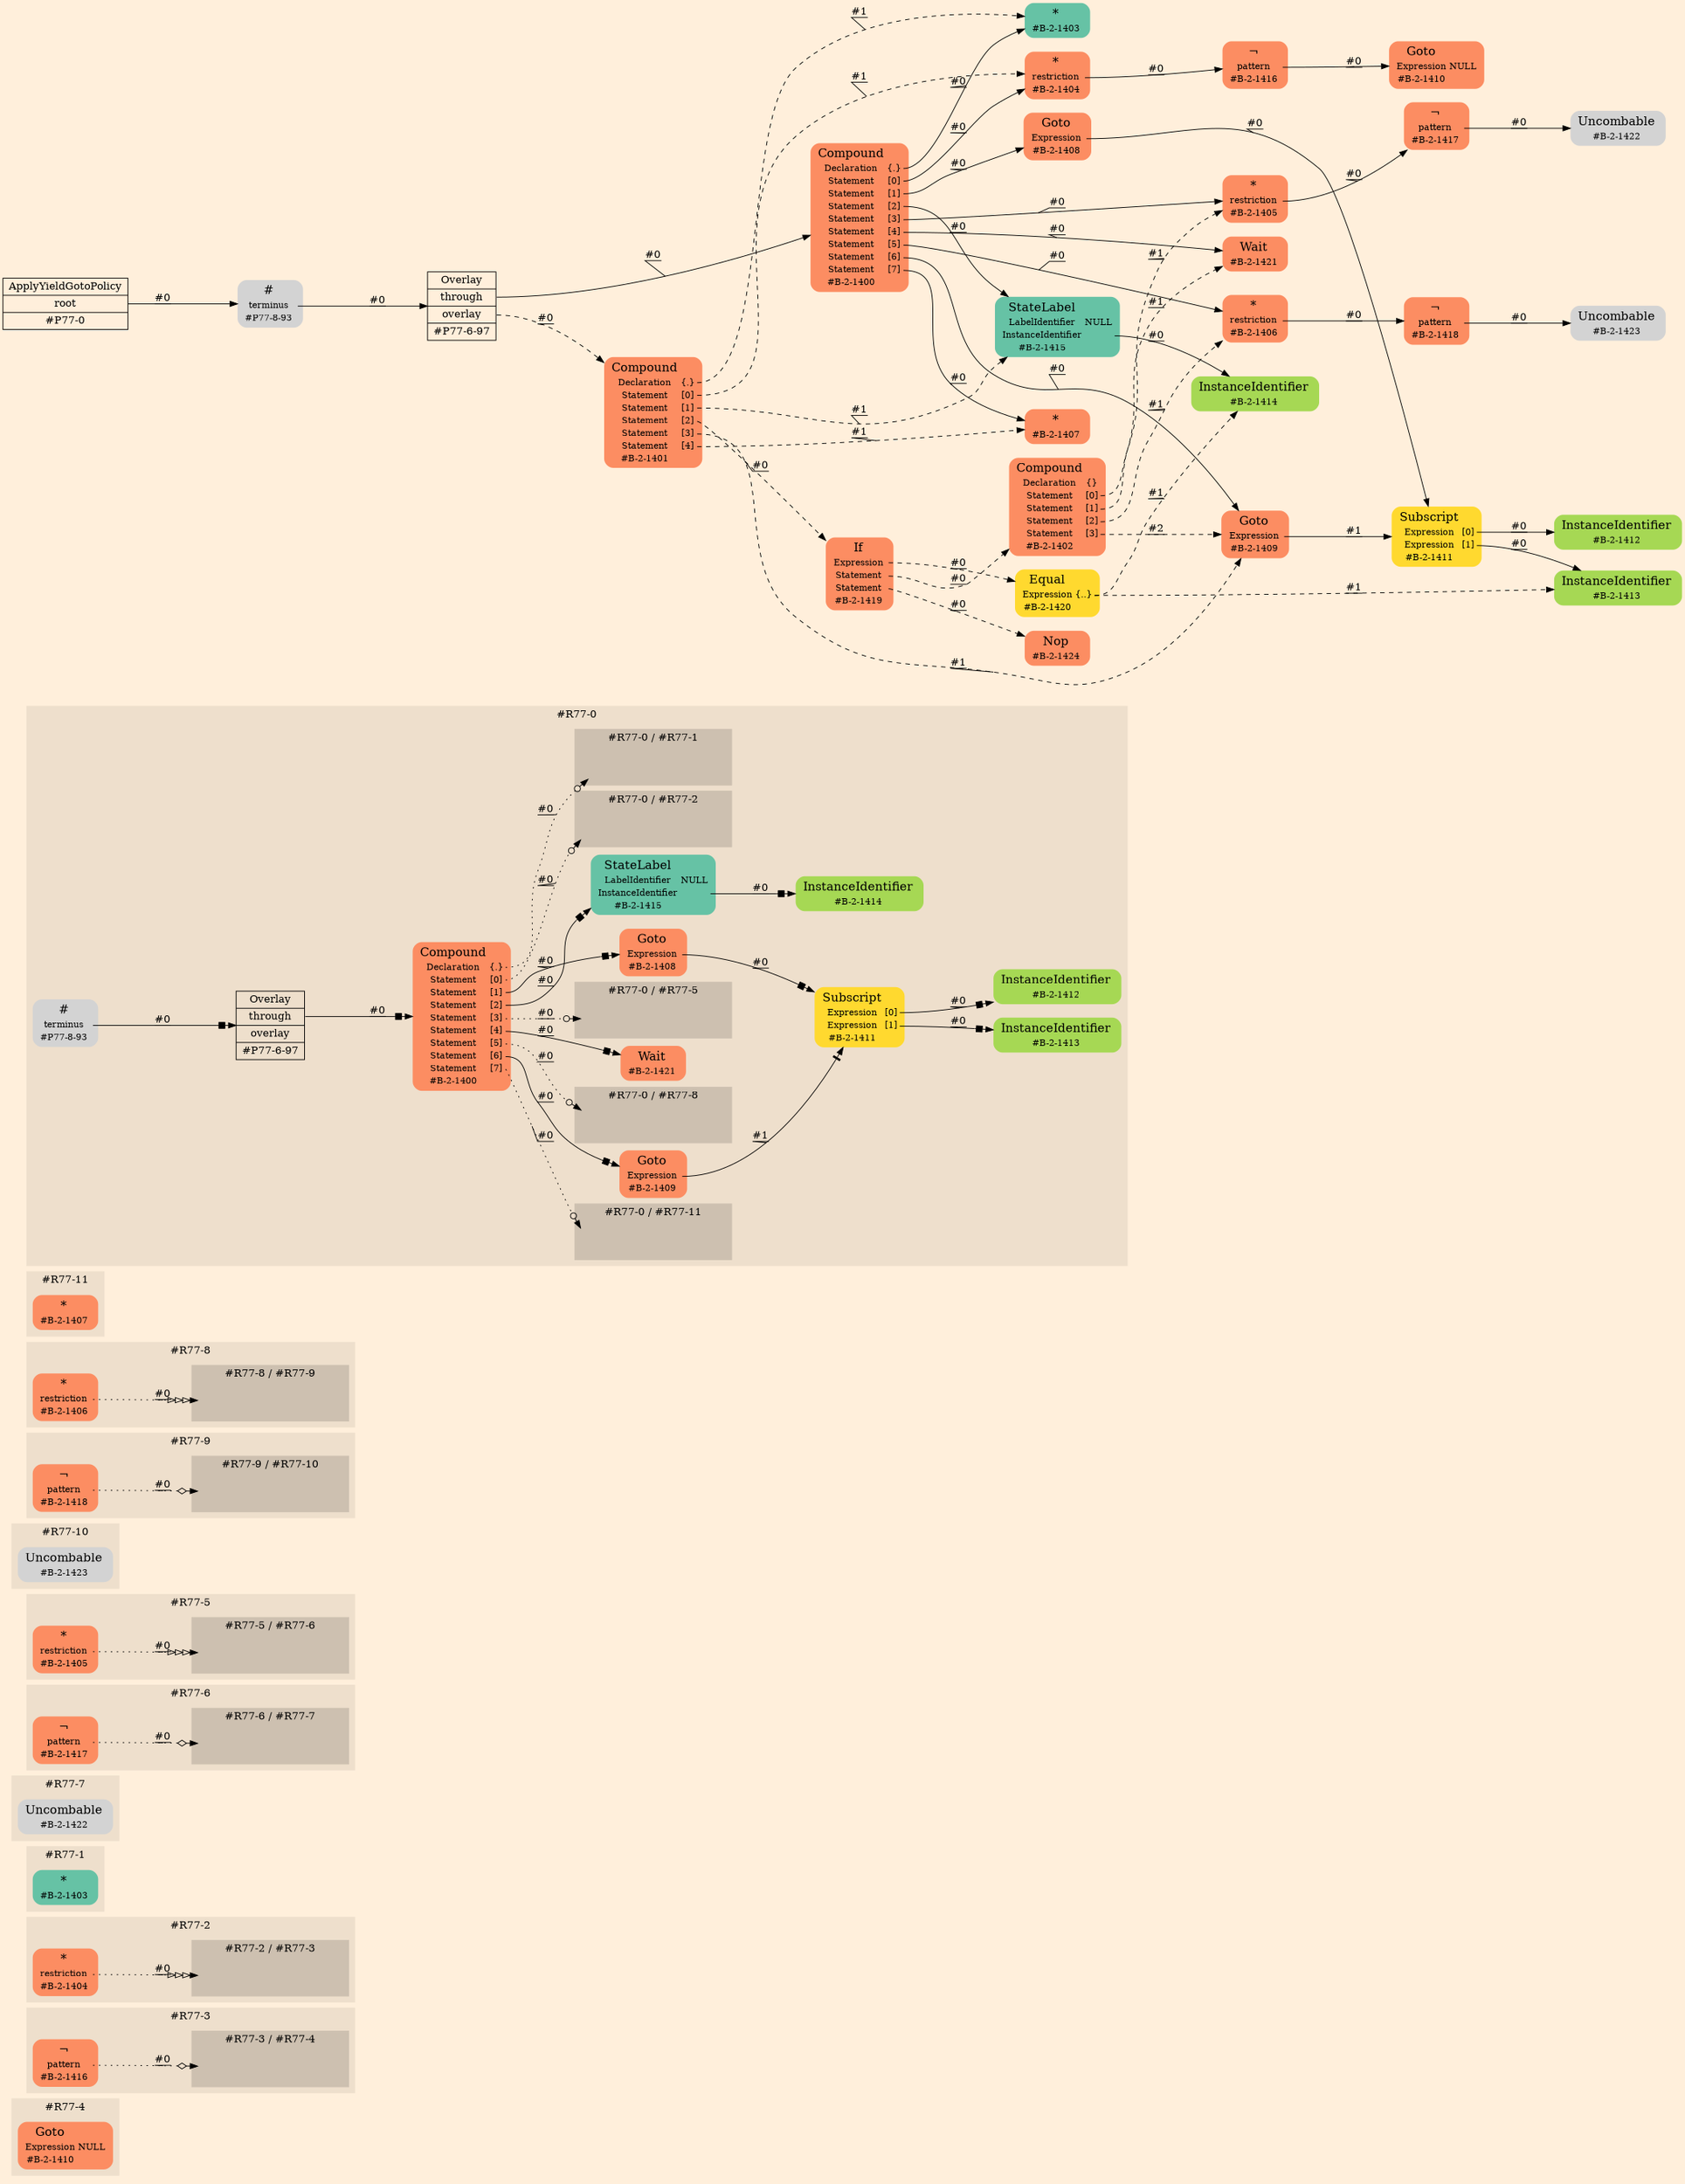 digraph Inferno {
graph [
    rankdir = "LR"
    ranksep = 1.0
    size = "14,20"
    bgcolor = antiquewhite1
    color = black
    fontcolor = black
];
node [
];

// -------------------- figure #R77-4 --------------------
subgraph "cluster#R77-4" {
    label = "#R77-4"
    style = "filled"
    color = antiquewhite2
    "#R77-4 / #B-2-1410" [
        shape = "plaintext"
        fillcolor = "/set28/2"
        label = <<TABLE BORDER="0" CELLBORDER="0" CELLSPACING="0">
         <TR><TD><FONT POINT-SIZE="16.0">Goto</FONT></TD><TD></TD></TR>
         <TR><TD>Expression</TD><TD PORT="port0">NULL</TD></TR>
         <TR><TD>#B-2-1410</TD><TD PORT="port1"></TD></TR>
        </TABLE>>
        style = "rounded,filled"
        fontsize = "12"
    ];
    
}


// -------------------- figure #R77-3 --------------------
subgraph "cluster#R77-3" {
    label = "#R77-3"
    style = "filled"
    color = antiquewhite2
    "#R77-3 / #B-2-1416" [
        shape = "plaintext"
        fillcolor = "/set28/2"
        label = <<TABLE BORDER="0" CELLBORDER="0" CELLSPACING="0">
         <TR><TD><FONT POINT-SIZE="16.0">¬</FONT></TD><TD></TD></TR>
         <TR><TD>pattern</TD><TD PORT="port0"></TD></TR>
         <TR><TD>#B-2-1416</TD><TD PORT="port1"></TD></TR>
        </TABLE>>
        style = "rounded,filled"
        fontsize = "12"
    ];
    
    subgraph "cluster#R77-3 / #R77-4" {
        label = "#R77-3 / #R77-4"
        style = "filled"
        color = antiquewhite3
        "#R77-3 / #0 / #B-2-1410" [
            shape = "none"
            style = "invisible"
        ];
        
    }
    
}


// -------------------- figure #R77-2 --------------------
subgraph "cluster#R77-2" {
    label = "#R77-2"
    style = "filled"
    color = antiquewhite2
    "#R77-2 / #B-2-1404" [
        shape = "plaintext"
        fillcolor = "/set28/2"
        label = <<TABLE BORDER="0" CELLBORDER="0" CELLSPACING="0">
         <TR><TD><FONT POINT-SIZE="16.0">*</FONT></TD><TD></TD></TR>
         <TR><TD>restriction</TD><TD PORT="port0"></TD></TR>
         <TR><TD>#B-2-1404</TD><TD PORT="port1"></TD></TR>
        </TABLE>>
        style = "rounded,filled"
        fontsize = "12"
    ];
    
    subgraph "cluster#R77-2 / #R77-3" {
        label = "#R77-2 / #R77-3"
        style = "filled"
        color = antiquewhite3
        "#R77-2 / #0 / #B-2-1416" [
            shape = "none"
            style = "invisible"
        ];
        
    }
    
}


// -------------------- figure #R77-1 --------------------
subgraph "cluster#R77-1" {
    label = "#R77-1"
    style = "filled"
    color = antiquewhite2
    "#R77-1 / #B-2-1403" [
        shape = "plaintext"
        fillcolor = "/set28/1"
        label = <<TABLE BORDER="0" CELLBORDER="0" CELLSPACING="0">
         <TR><TD><FONT POINT-SIZE="16.0">*</FONT></TD><TD></TD></TR>
         <TR><TD>#B-2-1403</TD><TD PORT="port0"></TD></TR>
        </TABLE>>
        style = "rounded,filled"
        fontsize = "12"
    ];
    
}


// -------------------- figure #R77-7 --------------------
subgraph "cluster#R77-7" {
    label = "#R77-7"
    style = "filled"
    color = antiquewhite2
    "#R77-7 / #B-2-1422" [
        shape = "plaintext"
        label = <<TABLE BORDER="0" CELLBORDER="0" CELLSPACING="0">
         <TR><TD><FONT POINT-SIZE="16.0">Uncombable</FONT></TD><TD></TD></TR>
         <TR><TD>#B-2-1422</TD><TD PORT="port0"></TD></TR>
        </TABLE>>
        style = "rounded,filled"
        fontsize = "12"
    ];
    
}


// -------------------- figure #R77-6 --------------------
subgraph "cluster#R77-6" {
    label = "#R77-6"
    style = "filled"
    color = antiquewhite2
    "#R77-6 / #B-2-1417" [
        shape = "plaintext"
        fillcolor = "/set28/2"
        label = <<TABLE BORDER="0" CELLBORDER="0" CELLSPACING="0">
         <TR><TD><FONT POINT-SIZE="16.0">¬</FONT></TD><TD></TD></TR>
         <TR><TD>pattern</TD><TD PORT="port0"></TD></TR>
         <TR><TD>#B-2-1417</TD><TD PORT="port1"></TD></TR>
        </TABLE>>
        style = "rounded,filled"
        fontsize = "12"
    ];
    
    subgraph "cluster#R77-6 / #R77-7" {
        label = "#R77-6 / #R77-7"
        style = "filled"
        color = antiquewhite3
        "#R77-6 / #0 / #B-2-1422" [
            shape = "none"
            style = "invisible"
        ];
        
    }
    
}


// -------------------- figure #R77-5 --------------------
subgraph "cluster#R77-5" {
    label = "#R77-5"
    style = "filled"
    color = antiquewhite2
    "#R77-5 / #B-2-1405" [
        shape = "plaintext"
        fillcolor = "/set28/2"
        label = <<TABLE BORDER="0" CELLBORDER="0" CELLSPACING="0">
         <TR><TD><FONT POINT-SIZE="16.0">*</FONT></TD><TD></TD></TR>
         <TR><TD>restriction</TD><TD PORT="port0"></TD></TR>
         <TR><TD>#B-2-1405</TD><TD PORT="port1"></TD></TR>
        </TABLE>>
        style = "rounded,filled"
        fontsize = "12"
    ];
    
    subgraph "cluster#R77-5 / #R77-6" {
        label = "#R77-5 / #R77-6"
        style = "filled"
        color = antiquewhite3
        "#R77-5 / #0 / #B-2-1417" [
            shape = "none"
            style = "invisible"
        ];
        
    }
    
}


// -------------------- figure #R77-10 --------------------
subgraph "cluster#R77-10" {
    label = "#R77-10"
    style = "filled"
    color = antiquewhite2
    "#R77-10 / #B-2-1423" [
        shape = "plaintext"
        label = <<TABLE BORDER="0" CELLBORDER="0" CELLSPACING="0">
         <TR><TD><FONT POINT-SIZE="16.0">Uncombable</FONT></TD><TD></TD></TR>
         <TR><TD>#B-2-1423</TD><TD PORT="port0"></TD></TR>
        </TABLE>>
        style = "rounded,filled"
        fontsize = "12"
    ];
    
}


// -------------------- figure #R77-9 --------------------
subgraph "cluster#R77-9" {
    label = "#R77-9"
    style = "filled"
    color = antiquewhite2
    "#R77-9 / #B-2-1418" [
        shape = "plaintext"
        fillcolor = "/set28/2"
        label = <<TABLE BORDER="0" CELLBORDER="0" CELLSPACING="0">
         <TR><TD><FONT POINT-SIZE="16.0">¬</FONT></TD><TD></TD></TR>
         <TR><TD>pattern</TD><TD PORT="port0"></TD></TR>
         <TR><TD>#B-2-1418</TD><TD PORT="port1"></TD></TR>
        </TABLE>>
        style = "rounded,filled"
        fontsize = "12"
    ];
    
    subgraph "cluster#R77-9 / #R77-10" {
        label = "#R77-9 / #R77-10"
        style = "filled"
        color = antiquewhite3
        "#R77-9 / #0 / #B-2-1423" [
            shape = "none"
            style = "invisible"
        ];
        
    }
    
}


// -------------------- figure #R77-8 --------------------
subgraph "cluster#R77-8" {
    label = "#R77-8"
    style = "filled"
    color = antiquewhite2
    "#R77-8 / #B-2-1406" [
        shape = "plaintext"
        fillcolor = "/set28/2"
        label = <<TABLE BORDER="0" CELLBORDER="0" CELLSPACING="0">
         <TR><TD><FONT POINT-SIZE="16.0">*</FONT></TD><TD></TD></TR>
         <TR><TD>restriction</TD><TD PORT="port0"></TD></TR>
         <TR><TD>#B-2-1406</TD><TD PORT="port1"></TD></TR>
        </TABLE>>
        style = "rounded,filled"
        fontsize = "12"
    ];
    
    subgraph "cluster#R77-8 / #R77-9" {
        label = "#R77-8 / #R77-9"
        style = "filled"
        color = antiquewhite3
        "#R77-8 / #0 / #B-2-1418" [
            shape = "none"
            style = "invisible"
        ];
        
    }
    
}


// -------------------- figure #R77-11 --------------------
subgraph "cluster#R77-11" {
    label = "#R77-11"
    style = "filled"
    color = antiquewhite2
    "#R77-11 / #B-2-1407" [
        shape = "plaintext"
        fillcolor = "/set28/2"
        label = <<TABLE BORDER="0" CELLBORDER="0" CELLSPACING="0">
         <TR><TD><FONT POINT-SIZE="16.0">*</FONT></TD><TD></TD></TR>
         <TR><TD>#B-2-1407</TD><TD PORT="port0"></TD></TR>
        </TABLE>>
        style = "rounded,filled"
        fontsize = "12"
    ];
    
}


// -------------------- figure #R77-0 --------------------
subgraph "cluster#R77-0" {
    label = "#R77-0"
    style = "filled"
    color = antiquewhite2
    "#R77-0 / #B-2-1421" [
        shape = "plaintext"
        fillcolor = "/set28/2"
        label = <<TABLE BORDER="0" CELLBORDER="0" CELLSPACING="0">
         <TR><TD><FONT POINT-SIZE="16.0">Wait</FONT></TD><TD></TD></TR>
         <TR><TD>#B-2-1421</TD><TD PORT="port0"></TD></TR>
        </TABLE>>
        style = "rounded,filled"
        fontsize = "12"
    ];
    
    "#R77-0 / #B-2-1414" [
        shape = "plaintext"
        fillcolor = "/set28/5"
        label = <<TABLE BORDER="0" CELLBORDER="0" CELLSPACING="0">
         <TR><TD><FONT POINT-SIZE="16.0">InstanceIdentifier</FONT></TD><TD></TD></TR>
         <TR><TD>#B-2-1414</TD><TD PORT="port0"></TD></TR>
        </TABLE>>
        style = "rounded,filled"
        fontsize = "12"
    ];
    
    "#R77-0 / #B-2-1413" [
        shape = "plaintext"
        fillcolor = "/set28/5"
        label = <<TABLE BORDER="0" CELLBORDER="0" CELLSPACING="0">
         <TR><TD><FONT POINT-SIZE="16.0">InstanceIdentifier</FONT></TD><TD></TD></TR>
         <TR><TD>#B-2-1413</TD><TD PORT="port0"></TD></TR>
        </TABLE>>
        style = "rounded,filled"
        fontsize = "12"
    ];
    
    "#R77-0 / #B-2-1412" [
        shape = "plaintext"
        fillcolor = "/set28/5"
        label = <<TABLE BORDER="0" CELLBORDER="0" CELLSPACING="0">
         <TR><TD><FONT POINT-SIZE="16.0">InstanceIdentifier</FONT></TD><TD></TD></TR>
         <TR><TD>#B-2-1412</TD><TD PORT="port0"></TD></TR>
        </TABLE>>
        style = "rounded,filled"
        fontsize = "12"
    ];
    
    "#R77-0 / #P77-6-97" [
        shape = "record"
        fillcolor = antiquewhite2
        label = "<fixed> Overlay | <port0> through | <port1> overlay | <port2> #P77-6-97"
        style = "filled"
        fontsize = "14"
        color = black
        fontcolor = black
    ];
    
    "#R77-0 / #B-2-1411" [
        shape = "plaintext"
        fillcolor = "/set28/6"
        label = <<TABLE BORDER="0" CELLBORDER="0" CELLSPACING="0">
         <TR><TD><FONT POINT-SIZE="16.0">Subscript</FONT></TD><TD></TD></TR>
         <TR><TD>Expression</TD><TD PORT="port0">[0]</TD></TR>
         <TR><TD>Expression</TD><TD PORT="port1">[1]</TD></TR>
         <TR><TD>#B-2-1411</TD><TD PORT="port2"></TD></TR>
        </TABLE>>
        style = "rounded,filled"
        fontsize = "12"
    ];
    
    "#R77-0 / #B-2-1409" [
        shape = "plaintext"
        fillcolor = "/set28/2"
        label = <<TABLE BORDER="0" CELLBORDER="0" CELLSPACING="0">
         <TR><TD><FONT POINT-SIZE="16.0">Goto</FONT></TD><TD></TD></TR>
         <TR><TD>Expression</TD><TD PORT="port0"></TD></TR>
         <TR><TD>#B-2-1409</TD><TD PORT="port1"></TD></TR>
        </TABLE>>
        style = "rounded,filled"
        fontsize = "12"
    ];
    
    "#R77-0 / #B-2-1400" [
        shape = "plaintext"
        fillcolor = "/set28/2"
        label = <<TABLE BORDER="0" CELLBORDER="0" CELLSPACING="0">
         <TR><TD><FONT POINT-SIZE="16.0">Compound</FONT></TD><TD></TD></TR>
         <TR><TD>Declaration</TD><TD PORT="port0">{.}</TD></TR>
         <TR><TD>Statement</TD><TD PORT="port1">[0]</TD></TR>
         <TR><TD>Statement</TD><TD PORT="port2">[1]</TD></TR>
         <TR><TD>Statement</TD><TD PORT="port3">[2]</TD></TR>
         <TR><TD>Statement</TD><TD PORT="port4">[3]</TD></TR>
         <TR><TD>Statement</TD><TD PORT="port5">[4]</TD></TR>
         <TR><TD>Statement</TD><TD PORT="port6">[5]</TD></TR>
         <TR><TD>Statement</TD><TD PORT="port7">[6]</TD></TR>
         <TR><TD>Statement</TD><TD PORT="port8">[7]</TD></TR>
         <TR><TD>#B-2-1400</TD><TD PORT="port9"></TD></TR>
        </TABLE>>
        style = "rounded,filled"
        fontsize = "12"
    ];
    
    "#R77-0 / #B-2-1415" [
        shape = "plaintext"
        fillcolor = "/set28/1"
        label = <<TABLE BORDER="0" CELLBORDER="0" CELLSPACING="0">
         <TR><TD><FONT POINT-SIZE="16.0">StateLabel</FONT></TD><TD></TD></TR>
         <TR><TD>LabelIdentifier</TD><TD PORT="port0">NULL</TD></TR>
         <TR><TD>InstanceIdentifier</TD><TD PORT="port1"></TD></TR>
         <TR><TD>#B-2-1415</TD><TD PORT="port2"></TD></TR>
        </TABLE>>
        style = "rounded,filled"
        fontsize = "12"
    ];
    
    "#R77-0 / #P77-8-93" [
        shape = "plaintext"
        label = <<TABLE BORDER="0" CELLBORDER="0" CELLSPACING="0">
         <TR><TD><FONT POINT-SIZE="16.0">#</FONT></TD><TD></TD></TR>
         <TR><TD>terminus</TD><TD PORT="port0"></TD></TR>
         <TR><TD>#P77-8-93</TD><TD PORT="port1"></TD></TR>
        </TABLE>>
        style = "rounded,filled"
        fontsize = "12"
    ];
    
    "#R77-0 / #B-2-1408" [
        shape = "plaintext"
        fillcolor = "/set28/2"
        label = <<TABLE BORDER="0" CELLBORDER="0" CELLSPACING="0">
         <TR><TD><FONT POINT-SIZE="16.0">Goto</FONT></TD><TD></TD></TR>
         <TR><TD>Expression</TD><TD PORT="port0"></TD></TR>
         <TR><TD>#B-2-1408</TD><TD PORT="port1"></TD></TR>
        </TABLE>>
        style = "rounded,filled"
        fontsize = "12"
    ];
    
    subgraph "cluster#R77-0 / #R77-11" {
        label = "#R77-0 / #R77-11"
        style = "filled"
        color = antiquewhite3
        "#R77-0 / #0 / #B-2-1407" [
            shape = "none"
            style = "invisible"
        ];
        
    }
    
    subgraph "cluster#R77-0 / #R77-8" {
        label = "#R77-0 / #R77-8"
        style = "filled"
        color = antiquewhite3
        "#R77-0 / #0 / #B-2-1406" [
            shape = "none"
            style = "invisible"
        ];
        
    }
    
    subgraph "cluster#R77-0 / #R77-5" {
        label = "#R77-0 / #R77-5"
        style = "filled"
        color = antiquewhite3
        "#R77-0 / #0 / #B-2-1405" [
            shape = "none"
            style = "invisible"
        ];
        
    }
    
    subgraph "cluster#R77-0 / #R77-1" {
        label = "#R77-0 / #R77-1"
        style = "filled"
        color = antiquewhite3
        "#R77-0 / #0 / #B-2-1403" [
            shape = "none"
            style = "invisible"
        ];
        
    }
    
    subgraph "cluster#R77-0 / #R77-2" {
        label = "#R77-0 / #R77-2"
        style = "filled"
        color = antiquewhite3
        "#R77-0 / #0 / #B-2-1404" [
            shape = "none"
            style = "invisible"
        ];
        
    }
    
}


// -------------------- transformation figure --------------------
"CR#P77-0" [
    shape = "record"
    fillcolor = antiquewhite1
    label = "<fixed> ApplyYieldGotoPolicy | <port0> root | <port1> #P77-0"
    style = "filled"
    fontsize = "14"
    color = black
    fontcolor = black
];

"#P77-8-93" [
    shape = "plaintext"
    label = <<TABLE BORDER="0" CELLBORDER="0" CELLSPACING="0">
     <TR><TD><FONT POINT-SIZE="16.0">#</FONT></TD><TD></TD></TR>
     <TR><TD>terminus</TD><TD PORT="port0"></TD></TR>
     <TR><TD>#P77-8-93</TD><TD PORT="port1"></TD></TR>
    </TABLE>>
    style = "rounded,filled"
    fontsize = "12"
];

"#P77-6-97" [
    shape = "record"
    fillcolor = antiquewhite1
    label = "<fixed> Overlay | <port0> through | <port1> overlay | <port2> #P77-6-97"
    style = "filled"
    fontsize = "14"
    color = black
    fontcolor = black
];

"#B-2-1400" [
    shape = "plaintext"
    fillcolor = "/set28/2"
    label = <<TABLE BORDER="0" CELLBORDER="0" CELLSPACING="0">
     <TR><TD><FONT POINT-SIZE="16.0">Compound</FONT></TD><TD></TD></TR>
     <TR><TD>Declaration</TD><TD PORT="port0">{.}</TD></TR>
     <TR><TD>Statement</TD><TD PORT="port1">[0]</TD></TR>
     <TR><TD>Statement</TD><TD PORT="port2">[1]</TD></TR>
     <TR><TD>Statement</TD><TD PORT="port3">[2]</TD></TR>
     <TR><TD>Statement</TD><TD PORT="port4">[3]</TD></TR>
     <TR><TD>Statement</TD><TD PORT="port5">[4]</TD></TR>
     <TR><TD>Statement</TD><TD PORT="port6">[5]</TD></TR>
     <TR><TD>Statement</TD><TD PORT="port7">[6]</TD></TR>
     <TR><TD>Statement</TD><TD PORT="port8">[7]</TD></TR>
     <TR><TD>#B-2-1400</TD><TD PORT="port9"></TD></TR>
    </TABLE>>
    style = "rounded,filled"
    fontsize = "12"
];

"#B-2-1403" [
    shape = "plaintext"
    fillcolor = "/set28/1"
    label = <<TABLE BORDER="0" CELLBORDER="0" CELLSPACING="0">
     <TR><TD><FONT POINT-SIZE="16.0">*</FONT></TD><TD></TD></TR>
     <TR><TD>#B-2-1403</TD><TD PORT="port0"></TD></TR>
    </TABLE>>
    style = "rounded,filled"
    fontsize = "12"
];

"#B-2-1404" [
    shape = "plaintext"
    fillcolor = "/set28/2"
    label = <<TABLE BORDER="0" CELLBORDER="0" CELLSPACING="0">
     <TR><TD><FONT POINT-SIZE="16.0">*</FONT></TD><TD></TD></TR>
     <TR><TD>restriction</TD><TD PORT="port0"></TD></TR>
     <TR><TD>#B-2-1404</TD><TD PORT="port1"></TD></TR>
    </TABLE>>
    style = "rounded,filled"
    fontsize = "12"
];

"#B-2-1416" [
    shape = "plaintext"
    fillcolor = "/set28/2"
    label = <<TABLE BORDER="0" CELLBORDER="0" CELLSPACING="0">
     <TR><TD><FONT POINT-SIZE="16.0">¬</FONT></TD><TD></TD></TR>
     <TR><TD>pattern</TD><TD PORT="port0"></TD></TR>
     <TR><TD>#B-2-1416</TD><TD PORT="port1"></TD></TR>
    </TABLE>>
    style = "rounded,filled"
    fontsize = "12"
];

"#B-2-1410" [
    shape = "plaintext"
    fillcolor = "/set28/2"
    label = <<TABLE BORDER="0" CELLBORDER="0" CELLSPACING="0">
     <TR><TD><FONT POINT-SIZE="16.0">Goto</FONT></TD><TD></TD></TR>
     <TR><TD>Expression</TD><TD PORT="port0">NULL</TD></TR>
     <TR><TD>#B-2-1410</TD><TD PORT="port1"></TD></TR>
    </TABLE>>
    style = "rounded,filled"
    fontsize = "12"
];

"#B-2-1408" [
    shape = "plaintext"
    fillcolor = "/set28/2"
    label = <<TABLE BORDER="0" CELLBORDER="0" CELLSPACING="0">
     <TR><TD><FONT POINT-SIZE="16.0">Goto</FONT></TD><TD></TD></TR>
     <TR><TD>Expression</TD><TD PORT="port0"></TD></TR>
     <TR><TD>#B-2-1408</TD><TD PORT="port1"></TD></TR>
    </TABLE>>
    style = "rounded,filled"
    fontsize = "12"
];

"#B-2-1411" [
    shape = "plaintext"
    fillcolor = "/set28/6"
    label = <<TABLE BORDER="0" CELLBORDER="0" CELLSPACING="0">
     <TR><TD><FONT POINT-SIZE="16.0">Subscript</FONT></TD><TD></TD></TR>
     <TR><TD>Expression</TD><TD PORT="port0">[0]</TD></TR>
     <TR><TD>Expression</TD><TD PORT="port1">[1]</TD></TR>
     <TR><TD>#B-2-1411</TD><TD PORT="port2"></TD></TR>
    </TABLE>>
    style = "rounded,filled"
    fontsize = "12"
];

"#B-2-1412" [
    shape = "plaintext"
    fillcolor = "/set28/5"
    label = <<TABLE BORDER="0" CELLBORDER="0" CELLSPACING="0">
     <TR><TD><FONT POINT-SIZE="16.0">InstanceIdentifier</FONT></TD><TD></TD></TR>
     <TR><TD>#B-2-1412</TD><TD PORT="port0"></TD></TR>
    </TABLE>>
    style = "rounded,filled"
    fontsize = "12"
];

"#B-2-1413" [
    shape = "plaintext"
    fillcolor = "/set28/5"
    label = <<TABLE BORDER="0" CELLBORDER="0" CELLSPACING="0">
     <TR><TD><FONT POINT-SIZE="16.0">InstanceIdentifier</FONT></TD><TD></TD></TR>
     <TR><TD>#B-2-1413</TD><TD PORT="port0"></TD></TR>
    </TABLE>>
    style = "rounded,filled"
    fontsize = "12"
];

"#B-2-1415" [
    shape = "plaintext"
    fillcolor = "/set28/1"
    label = <<TABLE BORDER="0" CELLBORDER="0" CELLSPACING="0">
     <TR><TD><FONT POINT-SIZE="16.0">StateLabel</FONT></TD><TD></TD></TR>
     <TR><TD>LabelIdentifier</TD><TD PORT="port0">NULL</TD></TR>
     <TR><TD>InstanceIdentifier</TD><TD PORT="port1"></TD></TR>
     <TR><TD>#B-2-1415</TD><TD PORT="port2"></TD></TR>
    </TABLE>>
    style = "rounded,filled"
    fontsize = "12"
];

"#B-2-1414" [
    shape = "plaintext"
    fillcolor = "/set28/5"
    label = <<TABLE BORDER="0" CELLBORDER="0" CELLSPACING="0">
     <TR><TD><FONT POINT-SIZE="16.0">InstanceIdentifier</FONT></TD><TD></TD></TR>
     <TR><TD>#B-2-1414</TD><TD PORT="port0"></TD></TR>
    </TABLE>>
    style = "rounded,filled"
    fontsize = "12"
];

"#B-2-1405" [
    shape = "plaintext"
    fillcolor = "/set28/2"
    label = <<TABLE BORDER="0" CELLBORDER="0" CELLSPACING="0">
     <TR><TD><FONT POINT-SIZE="16.0">*</FONT></TD><TD></TD></TR>
     <TR><TD>restriction</TD><TD PORT="port0"></TD></TR>
     <TR><TD>#B-2-1405</TD><TD PORT="port1"></TD></TR>
    </TABLE>>
    style = "rounded,filled"
    fontsize = "12"
];

"#B-2-1417" [
    shape = "plaintext"
    fillcolor = "/set28/2"
    label = <<TABLE BORDER="0" CELLBORDER="0" CELLSPACING="0">
     <TR><TD><FONT POINT-SIZE="16.0">¬</FONT></TD><TD></TD></TR>
     <TR><TD>pattern</TD><TD PORT="port0"></TD></TR>
     <TR><TD>#B-2-1417</TD><TD PORT="port1"></TD></TR>
    </TABLE>>
    style = "rounded,filled"
    fontsize = "12"
];

"#B-2-1422" [
    shape = "plaintext"
    label = <<TABLE BORDER="0" CELLBORDER="0" CELLSPACING="0">
     <TR><TD><FONT POINT-SIZE="16.0">Uncombable</FONT></TD><TD></TD></TR>
     <TR><TD>#B-2-1422</TD><TD PORT="port0"></TD></TR>
    </TABLE>>
    style = "rounded,filled"
    fontsize = "12"
];

"#B-2-1421" [
    shape = "plaintext"
    fillcolor = "/set28/2"
    label = <<TABLE BORDER="0" CELLBORDER="0" CELLSPACING="0">
     <TR><TD><FONT POINT-SIZE="16.0">Wait</FONT></TD><TD></TD></TR>
     <TR><TD>#B-2-1421</TD><TD PORT="port0"></TD></TR>
    </TABLE>>
    style = "rounded,filled"
    fontsize = "12"
];

"#B-2-1406" [
    shape = "plaintext"
    fillcolor = "/set28/2"
    label = <<TABLE BORDER="0" CELLBORDER="0" CELLSPACING="0">
     <TR><TD><FONT POINT-SIZE="16.0">*</FONT></TD><TD></TD></TR>
     <TR><TD>restriction</TD><TD PORT="port0"></TD></TR>
     <TR><TD>#B-2-1406</TD><TD PORT="port1"></TD></TR>
    </TABLE>>
    style = "rounded,filled"
    fontsize = "12"
];

"#B-2-1418" [
    shape = "plaintext"
    fillcolor = "/set28/2"
    label = <<TABLE BORDER="0" CELLBORDER="0" CELLSPACING="0">
     <TR><TD><FONT POINT-SIZE="16.0">¬</FONT></TD><TD></TD></TR>
     <TR><TD>pattern</TD><TD PORT="port0"></TD></TR>
     <TR><TD>#B-2-1418</TD><TD PORT="port1"></TD></TR>
    </TABLE>>
    style = "rounded,filled"
    fontsize = "12"
];

"#B-2-1423" [
    shape = "plaintext"
    label = <<TABLE BORDER="0" CELLBORDER="0" CELLSPACING="0">
     <TR><TD><FONT POINT-SIZE="16.0">Uncombable</FONT></TD><TD></TD></TR>
     <TR><TD>#B-2-1423</TD><TD PORT="port0"></TD></TR>
    </TABLE>>
    style = "rounded,filled"
    fontsize = "12"
];

"#B-2-1409" [
    shape = "plaintext"
    fillcolor = "/set28/2"
    label = <<TABLE BORDER="0" CELLBORDER="0" CELLSPACING="0">
     <TR><TD><FONT POINT-SIZE="16.0">Goto</FONT></TD><TD></TD></TR>
     <TR><TD>Expression</TD><TD PORT="port0"></TD></TR>
     <TR><TD>#B-2-1409</TD><TD PORT="port1"></TD></TR>
    </TABLE>>
    style = "rounded,filled"
    fontsize = "12"
];

"#B-2-1407" [
    shape = "plaintext"
    fillcolor = "/set28/2"
    label = <<TABLE BORDER="0" CELLBORDER="0" CELLSPACING="0">
     <TR><TD><FONT POINT-SIZE="16.0">*</FONT></TD><TD></TD></TR>
     <TR><TD>#B-2-1407</TD><TD PORT="port0"></TD></TR>
    </TABLE>>
    style = "rounded,filled"
    fontsize = "12"
];

"#B-2-1401" [
    shape = "plaintext"
    fillcolor = "/set28/2"
    label = <<TABLE BORDER="0" CELLBORDER="0" CELLSPACING="0">
     <TR><TD><FONT POINT-SIZE="16.0">Compound</FONT></TD><TD></TD></TR>
     <TR><TD>Declaration</TD><TD PORT="port0">{.}</TD></TR>
     <TR><TD>Statement</TD><TD PORT="port1">[0]</TD></TR>
     <TR><TD>Statement</TD><TD PORT="port2">[1]</TD></TR>
     <TR><TD>Statement</TD><TD PORT="port3">[2]</TD></TR>
     <TR><TD>Statement</TD><TD PORT="port4">[3]</TD></TR>
     <TR><TD>Statement</TD><TD PORT="port5">[4]</TD></TR>
     <TR><TD>#B-2-1401</TD><TD PORT="port6"></TD></TR>
    </TABLE>>
    style = "rounded,filled"
    fontsize = "12"
];

"#B-2-1419" [
    shape = "plaintext"
    fillcolor = "/set28/2"
    label = <<TABLE BORDER="0" CELLBORDER="0" CELLSPACING="0">
     <TR><TD><FONT POINT-SIZE="16.0">If</FONT></TD><TD></TD></TR>
     <TR><TD>Expression</TD><TD PORT="port0"></TD></TR>
     <TR><TD>Statement</TD><TD PORT="port1"></TD></TR>
     <TR><TD>Statement</TD><TD PORT="port2"></TD></TR>
     <TR><TD>#B-2-1419</TD><TD PORT="port3"></TD></TR>
    </TABLE>>
    style = "rounded,filled"
    fontsize = "12"
];

"#B-2-1420" [
    shape = "plaintext"
    fillcolor = "/set28/6"
    label = <<TABLE BORDER="0" CELLBORDER="0" CELLSPACING="0">
     <TR><TD><FONT POINT-SIZE="16.0">Equal</FONT></TD><TD></TD></TR>
     <TR><TD>Expression</TD><TD PORT="port0">{..}</TD></TR>
     <TR><TD>#B-2-1420</TD><TD PORT="port1"></TD></TR>
    </TABLE>>
    style = "rounded,filled"
    fontsize = "12"
];

"#B-2-1402" [
    shape = "plaintext"
    fillcolor = "/set28/2"
    label = <<TABLE BORDER="0" CELLBORDER="0" CELLSPACING="0">
     <TR><TD><FONT POINT-SIZE="16.0">Compound</FONT></TD><TD></TD></TR>
     <TR><TD>Declaration</TD><TD PORT="port0">{}</TD></TR>
     <TR><TD>Statement</TD><TD PORT="port1">[0]</TD></TR>
     <TR><TD>Statement</TD><TD PORT="port2">[1]</TD></TR>
     <TR><TD>Statement</TD><TD PORT="port3">[2]</TD></TR>
     <TR><TD>Statement</TD><TD PORT="port4">[3]</TD></TR>
     <TR><TD>#B-2-1402</TD><TD PORT="port5"></TD></TR>
    </TABLE>>
    style = "rounded,filled"
    fontsize = "12"
];

"#B-2-1424" [
    shape = "plaintext"
    fillcolor = "/set28/2"
    label = <<TABLE BORDER="0" CELLBORDER="0" CELLSPACING="0">
     <TR><TD><FONT POINT-SIZE="16.0">Nop</FONT></TD><TD></TD></TR>
     <TR><TD>#B-2-1424</TD><TD PORT="port0"></TD></TR>
    </TABLE>>
    style = "rounded,filled"
    fontsize = "12"
];


// -------------------- links --------------------
// links for block CR#P77-0
"CR#P77-0":port0 -> "#P77-8-93" [
    style="solid"
    label = "#0"
    decorate = true
    color = black
    fontcolor = black
];

// links for block #P77-8-93
"#P77-8-93":port0 -> "#P77-6-97" [
    style="solid"
    label = "#0"
    decorate = true
    color = black
    fontcolor = black
];

// links for block #P77-6-97
"#P77-6-97":port0 -> "#B-2-1400" [
    style="solid"
    label = "#0"
    decorate = true
    color = black
    fontcolor = black
];

"#P77-6-97":port1 -> "#B-2-1401" [
    style="dashed"
    label = "#0"
    decorate = true
    color = black
    fontcolor = black
];

// links for block #B-2-1400
"#B-2-1400":port0 -> "#B-2-1403" [
    style="solid"
    label = "#0"
    decorate = true
    color = black
    fontcolor = black
];

"#B-2-1400":port1 -> "#B-2-1404" [
    style="solid"
    label = "#0"
    decorate = true
    color = black
    fontcolor = black
];

"#B-2-1400":port2 -> "#B-2-1408" [
    style="solid"
    label = "#0"
    decorate = true
    color = black
    fontcolor = black
];

"#B-2-1400":port3 -> "#B-2-1415" [
    style="solid"
    label = "#0"
    decorate = true
    color = black
    fontcolor = black
];

"#B-2-1400":port4 -> "#B-2-1405" [
    style="solid"
    label = "#0"
    decorate = true
    color = black
    fontcolor = black
];

"#B-2-1400":port5 -> "#B-2-1421" [
    style="solid"
    label = "#0"
    decorate = true
    color = black
    fontcolor = black
];

"#B-2-1400":port6 -> "#B-2-1406" [
    style="solid"
    label = "#0"
    decorate = true
    color = black
    fontcolor = black
];

"#B-2-1400":port7 -> "#B-2-1409" [
    style="solid"
    label = "#0"
    decorate = true
    color = black
    fontcolor = black
];

"#B-2-1400":port8 -> "#B-2-1407" [
    style="solid"
    label = "#0"
    decorate = true
    color = black
    fontcolor = black
];

// links for block #B-2-1403
// links for block #B-2-1404
"#B-2-1404":port0 -> "#B-2-1416" [
    style="solid"
    label = "#0"
    decorate = true
    color = black
    fontcolor = black
];

// links for block #B-2-1416
"#B-2-1416":port0 -> "#B-2-1410" [
    style="solid"
    label = "#0"
    decorate = true
    color = black
    fontcolor = black
];

// links for block #B-2-1410
// links for block #B-2-1408
"#B-2-1408":port0 -> "#B-2-1411" [
    style="solid"
    label = "#0"
    decorate = true
    color = black
    fontcolor = black
];

// links for block #B-2-1411
"#B-2-1411":port0 -> "#B-2-1412" [
    style="solid"
    label = "#0"
    decorate = true
    color = black
    fontcolor = black
];

"#B-2-1411":port1 -> "#B-2-1413" [
    style="solid"
    label = "#0"
    decorate = true
    color = black
    fontcolor = black
];

// links for block #B-2-1412
// links for block #B-2-1413
// links for block #B-2-1415
"#B-2-1415":port1 -> "#B-2-1414" [
    style="solid"
    label = "#0"
    decorate = true
    color = black
    fontcolor = black
];

// links for block #B-2-1414
// links for block #B-2-1405
"#B-2-1405":port0 -> "#B-2-1417" [
    style="solid"
    label = "#0"
    decorate = true
    color = black
    fontcolor = black
];

// links for block #B-2-1417
"#B-2-1417":port0 -> "#B-2-1422" [
    style="solid"
    label = "#0"
    decorate = true
    color = black
    fontcolor = black
];

// links for block #B-2-1422
// links for block #B-2-1421
// links for block #B-2-1406
"#B-2-1406":port0 -> "#B-2-1418" [
    style="solid"
    label = "#0"
    decorate = true
    color = black
    fontcolor = black
];

// links for block #B-2-1418
"#B-2-1418":port0 -> "#B-2-1423" [
    style="solid"
    label = "#0"
    decorate = true
    color = black
    fontcolor = black
];

// links for block #B-2-1423
// links for block #B-2-1409
"#B-2-1409":port0 -> "#B-2-1411" [
    style="solid"
    label = "#1"
    decorate = true
    color = black
    fontcolor = black
];

// links for block #B-2-1407
// links for block #B-2-1401
"#B-2-1401":port0 -> "#B-2-1403" [
    style="dashed"
    label = "#1"
    decorate = true
    color = black
    fontcolor = black
];

"#B-2-1401":port1 -> "#B-2-1404" [
    style="dashed"
    label = "#1"
    decorate = true
    color = black
    fontcolor = black
];

"#B-2-1401":port2 -> "#B-2-1415" [
    style="dashed"
    label = "#1"
    decorate = true
    color = black
    fontcolor = black
];

"#B-2-1401":port3 -> "#B-2-1419" [
    style="dashed"
    label = "#0"
    decorate = true
    color = black
    fontcolor = black
];

"#B-2-1401":port4 -> "#B-2-1409" [
    style="dashed"
    label = "#1"
    decorate = true
    color = black
    fontcolor = black
];

"#B-2-1401":port5 -> "#B-2-1407" [
    style="dashed"
    label = "#1"
    decorate = true
    color = black
    fontcolor = black
];

// links for block #B-2-1419
"#B-2-1419":port0 -> "#B-2-1420" [
    style="dashed"
    label = "#0"
    decorate = true
    color = black
    fontcolor = black
];

"#B-2-1419":port1 -> "#B-2-1402" [
    style="dashed"
    label = "#0"
    decorate = true
    color = black
    fontcolor = black
];

"#B-2-1419":port2 -> "#B-2-1424" [
    style="dashed"
    label = "#0"
    decorate = true
    color = black
    fontcolor = black
];

// links for block #B-2-1420
"#B-2-1420":port0 -> "#B-2-1413" [
    style="dashed"
    label = "#1"
    decorate = true
    color = black
    fontcolor = black
];

"#B-2-1420":port0 -> "#B-2-1414" [
    style="dashed"
    label = "#1"
    decorate = true
    color = black
    fontcolor = black
];

// links for block #B-2-1402
"#B-2-1402":port1 -> "#B-2-1405" [
    style="dashed"
    label = "#1"
    decorate = true
    color = black
    fontcolor = black
];

"#B-2-1402":port2 -> "#B-2-1421" [
    style="dashed"
    label = "#1"
    decorate = true
    color = black
    fontcolor = black
];

"#B-2-1402":port3 -> "#B-2-1406" [
    style="dashed"
    label = "#1"
    decorate = true
    color = black
    fontcolor = black
];

"#B-2-1402":port4 -> "#B-2-1409" [
    style="dashed"
    label = "#2"
    decorate = true
    color = black
    fontcolor = black
];

// links for block #B-2-1424
// links for block #R77-0 / #B-2-1421
// links for block #R77-0 / #B-2-1414
// links for block #R77-0 / #B-2-1413
// links for block #R77-0 / #B-2-1412
// links for block #R77-0 / #P77-6-97
"#R77-0 / #P77-6-97":port0 -> "#R77-0 / #B-2-1400" [
    style="solid"
    arrowhead="normalnonebox"
    label = "#0"
    decorate = true
    color = black
    fontcolor = black
];

// links for block #R77-0 / #B-2-1411
"#R77-0 / #B-2-1411":port0 -> "#R77-0 / #B-2-1412" [
    style="solid"
    arrowhead="normalnonebox"
    label = "#0"
    decorate = true
    color = black
    fontcolor = black
];

"#R77-0 / #B-2-1411":port1 -> "#R77-0 / #B-2-1413" [
    style="solid"
    arrowhead="normalnonebox"
    label = "#0"
    decorate = true
    color = black
    fontcolor = black
];

// links for block #R77-0 / #B-2-1409
"#R77-0 / #B-2-1409":port0 -> "#R77-0 / #B-2-1411" [
    style="solid"
    arrowhead="normalnonetee"
    label = "#1"
    decorate = true
    color = black
    fontcolor = black
];

// links for block #R77-0 / #B-2-1400
"#R77-0 / #B-2-1400":port0 -> "#R77-0 / #0 / #B-2-1403" [
    style="dotted"
    arrowhead="normalnoneodot"
    label = "#0"
    decorate = true
    color = black
    fontcolor = black
];

"#R77-0 / #B-2-1400":port1 -> "#R77-0 / #0 / #B-2-1404" [
    style="dotted"
    arrowhead="normalnoneodot"
    label = "#0"
    decorate = true
    color = black
    fontcolor = black
];

"#R77-0 / #B-2-1400":port2 -> "#R77-0 / #B-2-1408" [
    style="solid"
    arrowhead="normalnonebox"
    label = "#0"
    decorate = true
    color = black
    fontcolor = black
];

"#R77-0 / #B-2-1400":port3 -> "#R77-0 / #B-2-1415" [
    style="solid"
    arrowhead="normalnonebox"
    label = "#0"
    decorate = true
    color = black
    fontcolor = black
];

"#R77-0 / #B-2-1400":port4 -> "#R77-0 / #0 / #B-2-1405" [
    style="dotted"
    arrowhead="normalnoneodot"
    label = "#0"
    decorate = true
    color = black
    fontcolor = black
];

"#R77-0 / #B-2-1400":port5 -> "#R77-0 / #B-2-1421" [
    style="solid"
    arrowhead="normalnonebox"
    label = "#0"
    decorate = true
    color = black
    fontcolor = black
];

"#R77-0 / #B-2-1400":port6 -> "#R77-0 / #0 / #B-2-1406" [
    style="dotted"
    arrowhead="normalnoneodot"
    label = "#0"
    decorate = true
    color = black
    fontcolor = black
];

"#R77-0 / #B-2-1400":port7 -> "#R77-0 / #B-2-1409" [
    style="solid"
    arrowhead="normalnonebox"
    label = "#0"
    decorate = true
    color = black
    fontcolor = black
];

"#R77-0 / #B-2-1400":port8 -> "#R77-0 / #0 / #B-2-1407" [
    style="dotted"
    arrowhead="normalnoneodot"
    label = "#0"
    decorate = true
    color = black
    fontcolor = black
];

// links for block #R77-0 / #B-2-1415
"#R77-0 / #B-2-1415":port1 -> "#R77-0 / #B-2-1414" [
    style="solid"
    arrowhead="normalnonebox"
    label = "#0"
    decorate = true
    color = black
    fontcolor = black
];

// links for block #R77-0 / #P77-8-93
"#R77-0 / #P77-8-93":port0 -> "#R77-0 / #P77-6-97" [
    style="solid"
    arrowhead="normalnonebox"
    label = "#0"
    decorate = true
    color = black
    fontcolor = black
];

// links for block #R77-0 / #B-2-1408
"#R77-0 / #B-2-1408":port0 -> "#R77-0 / #B-2-1411" [
    style="solid"
    arrowhead="normalnonebox"
    label = "#0"
    decorate = true
    color = black
    fontcolor = black
];

// links for block #R77-0 / #0 / #B-2-1407
// links for block #R77-0 / #0 / #B-2-1406
// links for block #R77-0 / #0 / #B-2-1405
// links for block #R77-0 / #0 / #B-2-1403
// links for block #R77-0 / #0 / #B-2-1404
// links for block #R77-11 / #B-2-1407
// links for block #R77-8 / #B-2-1406
"#R77-8 / #B-2-1406":port0 -> "#R77-8 / #0 / #B-2-1418" [
    style="dotted"
    arrowhead="normalonormalonormalonormal"
    label = "#0"
    decorate = true
    color = black
    fontcolor = black
];

// links for block #R77-8 / #0 / #B-2-1418
// links for block #R77-9 / #B-2-1418
"#R77-9 / #B-2-1418":port0 -> "#R77-9 / #0 / #B-2-1423" [
    style="dotted"
    arrowhead="normalnoneodiamond"
    label = "#0"
    decorate = true
    color = black
    fontcolor = black
];

// links for block #R77-9 / #0 / #B-2-1423
// links for block #R77-10 / #B-2-1423
// links for block #R77-5 / #B-2-1405
"#R77-5 / #B-2-1405":port0 -> "#R77-5 / #0 / #B-2-1417" [
    style="dotted"
    arrowhead="normalonormalonormalonormal"
    label = "#0"
    decorate = true
    color = black
    fontcolor = black
];

// links for block #R77-5 / #0 / #B-2-1417
// links for block #R77-6 / #B-2-1417
"#R77-6 / #B-2-1417":port0 -> "#R77-6 / #0 / #B-2-1422" [
    style="dotted"
    arrowhead="normalnoneodiamond"
    label = "#0"
    decorate = true
    color = black
    fontcolor = black
];

// links for block #R77-6 / #0 / #B-2-1422
// links for block #R77-7 / #B-2-1422
// links for block #R77-1 / #B-2-1403
// links for block #R77-2 / #B-2-1404
"#R77-2 / #B-2-1404":port0 -> "#R77-2 / #0 / #B-2-1416" [
    style="dotted"
    arrowhead="normalonormalonormalonormal"
    label = "#0"
    decorate = true
    color = black
    fontcolor = black
];

// links for block #R77-2 / #0 / #B-2-1416
// links for block #R77-3 / #B-2-1416
"#R77-3 / #B-2-1416":port0 -> "#R77-3 / #0 / #B-2-1410" [
    style="dotted"
    arrowhead="normalnoneodiamond"
    label = "#0"
    decorate = true
    color = black
    fontcolor = black
];

// links for block #R77-3 / #0 / #B-2-1410
// links for block #R77-4 / #B-2-1410
}
